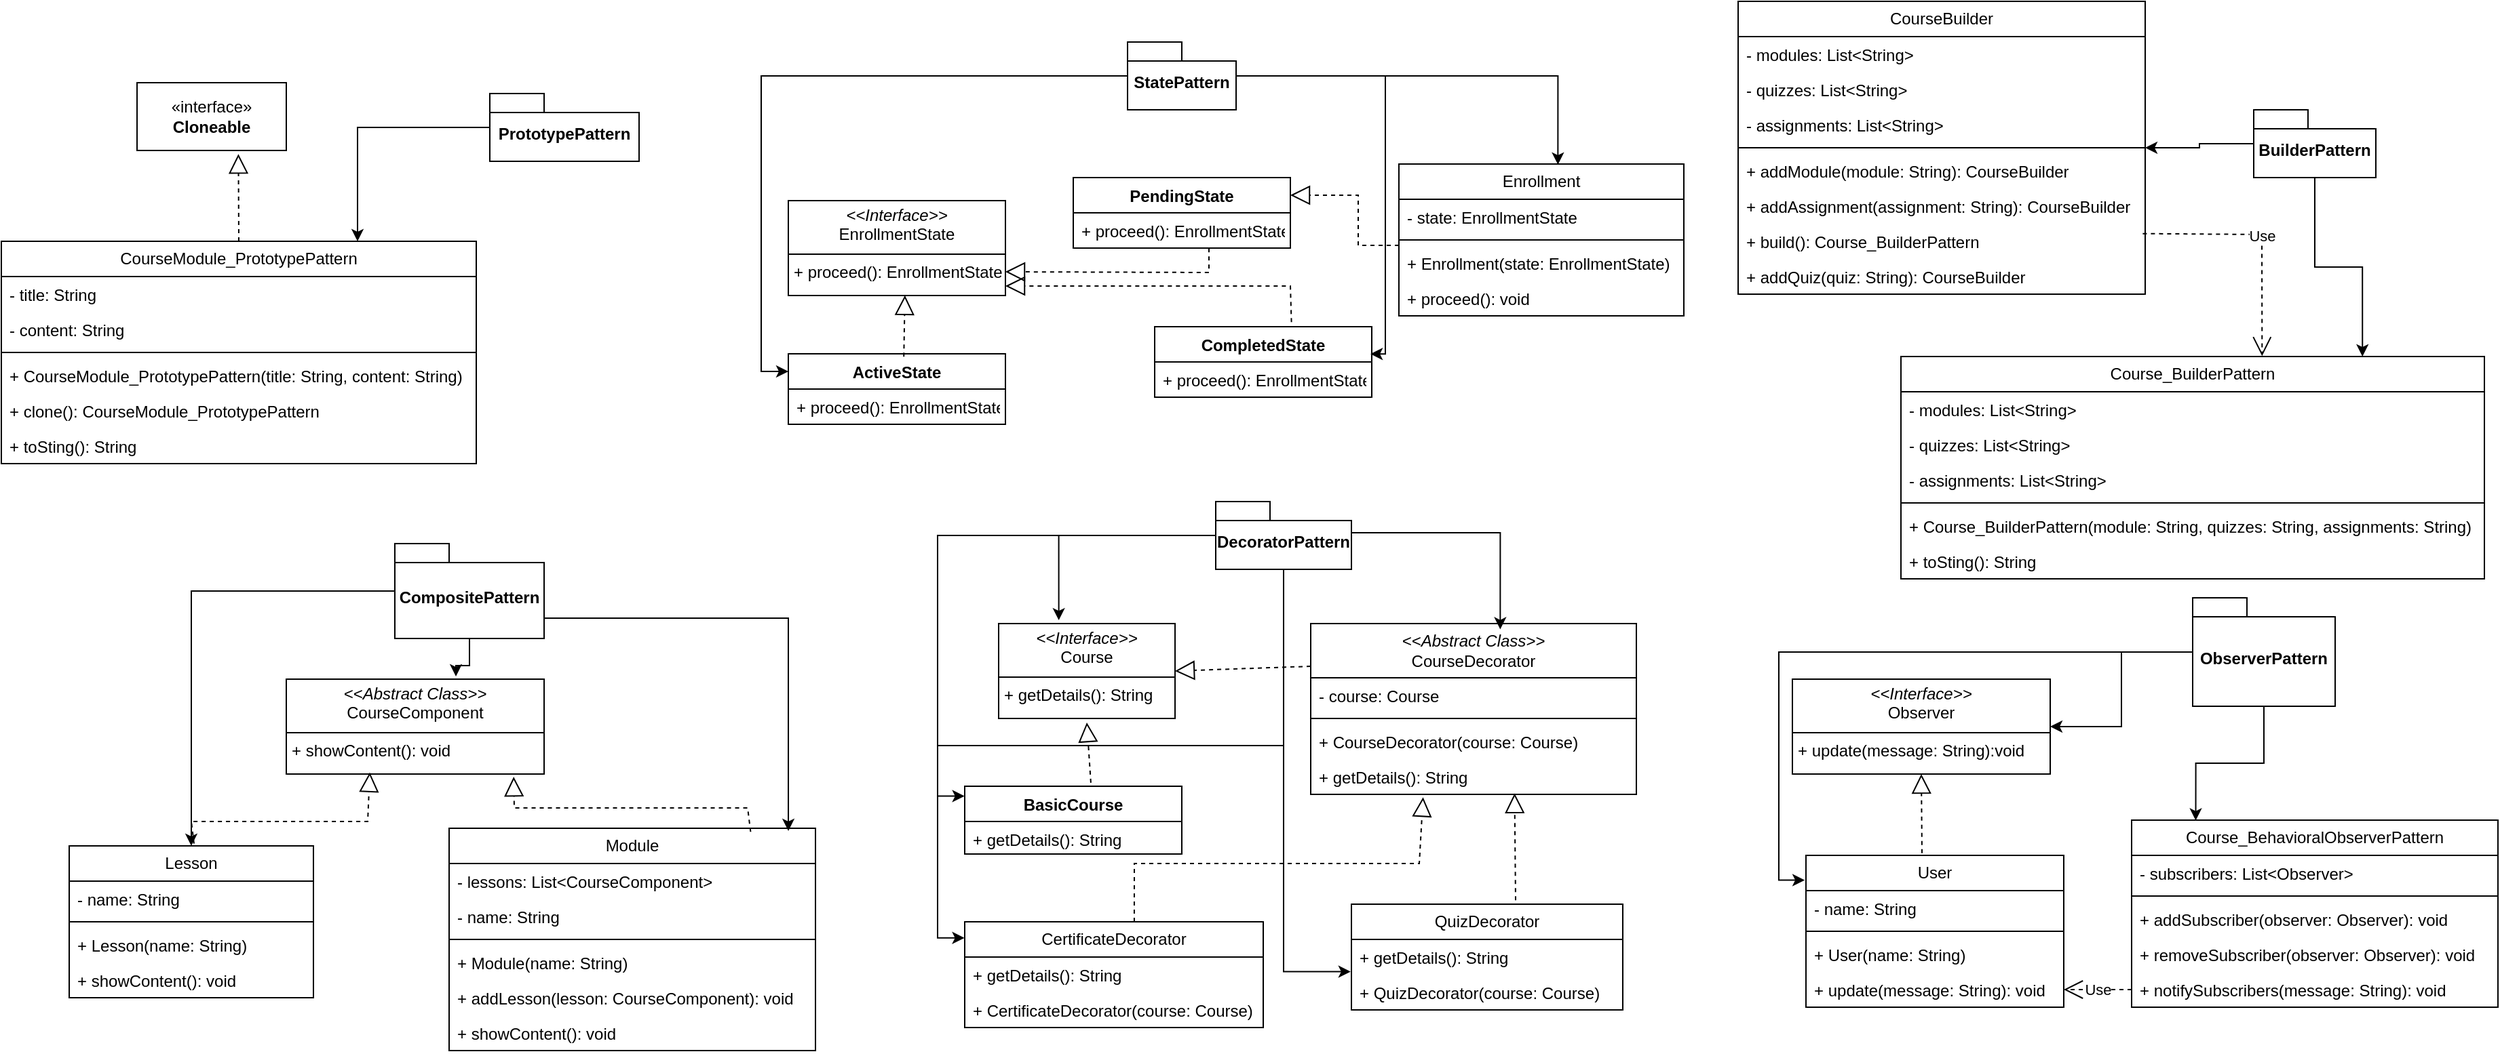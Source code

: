 <mxfile version="24.8.4">
  <diagram name="Page-1" id="0783ab3e-0a74-02c8-0abd-f7b4e66b4bec">
    <mxGraphModel dx="1878" dy="754" grid="1" gridSize="10" guides="1" tooltips="1" connect="1" arrows="1" fold="1" page="1" pageScale="1" pageWidth="850" pageHeight="1100" background="none" math="0" shadow="0">
      <root>
        <mxCell id="0" />
        <mxCell id="1" parent="0" />
        <mxCell id="Nc54J_HOgUHQMbIsF154-1" value="CourseModule_PrototypePattern" style="swimlane;fontStyle=0;childLayout=stackLayout;horizontal=1;startSize=26;fillColor=none;horizontalStack=0;resizeParent=1;resizeParentMax=0;resizeLast=0;collapsible=1;marginBottom=0;whiteSpace=wrap;html=1;" vertex="1" parent="1">
          <mxGeometry x="50" y="447" width="350" height="164" as="geometry" />
        </mxCell>
        <mxCell id="Nc54J_HOgUHQMbIsF154-2" value="- title: String" style="text;strokeColor=none;fillColor=none;align=left;verticalAlign=top;spacingLeft=4;spacingRight=4;overflow=hidden;rotatable=0;points=[[0,0.5],[1,0.5]];portConstraint=eastwest;whiteSpace=wrap;html=1;" vertex="1" parent="Nc54J_HOgUHQMbIsF154-1">
          <mxGeometry y="26" width="350" height="26" as="geometry" />
        </mxCell>
        <mxCell id="Nc54J_HOgUHQMbIsF154-3" value="- content: String" style="text;strokeColor=none;fillColor=none;align=left;verticalAlign=top;spacingLeft=4;spacingRight=4;overflow=hidden;rotatable=0;points=[[0,0.5],[1,0.5]];portConstraint=eastwest;whiteSpace=wrap;html=1;" vertex="1" parent="Nc54J_HOgUHQMbIsF154-1">
          <mxGeometry y="52" width="350" height="26" as="geometry" />
        </mxCell>
        <mxCell id="Nc54J_HOgUHQMbIsF154-7" value="" style="line;strokeWidth=1;fillColor=none;align=left;verticalAlign=middle;spacingTop=-1;spacingLeft=3;spacingRight=3;rotatable=0;labelPosition=right;points=[];portConstraint=eastwest;strokeColor=inherit;" vertex="1" parent="Nc54J_HOgUHQMbIsF154-1">
          <mxGeometry y="78" width="350" height="8" as="geometry" />
        </mxCell>
        <mxCell id="Nc54J_HOgUHQMbIsF154-8" value="+&amp;nbsp;CourseModule_PrototypePattern(title: String, content: String)" style="text;strokeColor=none;fillColor=none;align=left;verticalAlign=top;spacingLeft=4;spacingRight=4;overflow=hidden;rotatable=0;points=[[0,0.5],[1,0.5]];portConstraint=eastwest;whiteSpace=wrap;html=1;" vertex="1" parent="Nc54J_HOgUHQMbIsF154-1">
          <mxGeometry y="86" width="350" height="26" as="geometry" />
        </mxCell>
        <mxCell id="Nc54J_HOgUHQMbIsF154-9" value="+ clone(): CourseModule_PrototypePattern" style="text;strokeColor=none;fillColor=none;align=left;verticalAlign=top;spacingLeft=4;spacingRight=4;overflow=hidden;rotatable=0;points=[[0,0.5],[1,0.5]];portConstraint=eastwest;whiteSpace=wrap;html=1;" vertex="1" parent="Nc54J_HOgUHQMbIsF154-1">
          <mxGeometry y="112" width="350" height="26" as="geometry" />
        </mxCell>
        <mxCell id="Nc54J_HOgUHQMbIsF154-4" value="+ toSting(): String" style="text;strokeColor=none;fillColor=none;align=left;verticalAlign=top;spacingLeft=4;spacingRight=4;overflow=hidden;rotatable=0;points=[[0,0.5],[1,0.5]];portConstraint=eastwest;whiteSpace=wrap;html=1;" vertex="1" parent="Nc54J_HOgUHQMbIsF154-1">
          <mxGeometry y="138" width="350" height="26" as="geometry" />
        </mxCell>
        <mxCell id="Nc54J_HOgUHQMbIsF154-5" value="«interface»&lt;br&gt;&lt;b&gt;Cloneable&lt;/b&gt;" style="html=1;whiteSpace=wrap;" vertex="1" parent="1">
          <mxGeometry x="150" y="330" width="110" height="50" as="geometry" />
        </mxCell>
        <mxCell id="Nc54J_HOgUHQMbIsF154-10" value="" style="endArrow=block;dashed=1;endFill=0;endSize=12;html=1;rounded=0;entryX=0.679;entryY=1.052;entryDx=0;entryDy=0;entryPerimeter=0;exitX=0.5;exitY=0;exitDx=0;exitDy=0;" edge="1" parent="1" source="Nc54J_HOgUHQMbIsF154-1" target="Nc54J_HOgUHQMbIsF154-5">
          <mxGeometry width="160" relative="1" as="geometry">
            <mxPoint x="110" y="457" as="sourcePoint" />
            <mxPoint x="80" y="364.5" as="targetPoint" />
            <Array as="points" />
          </mxGeometry>
        </mxCell>
        <mxCell id="Nc54J_HOgUHQMbIsF154-11" value="CourseBuilder" style="swimlane;fontStyle=0;childLayout=stackLayout;horizontal=1;startSize=26;fillColor=none;horizontalStack=0;resizeParent=1;resizeParentMax=0;resizeLast=0;collapsible=1;marginBottom=0;whiteSpace=wrap;html=1;" vertex="1" parent="1">
          <mxGeometry x="1330" y="270" width="300" height="216" as="geometry" />
        </mxCell>
        <mxCell id="Nc54J_HOgUHQMbIsF154-12" value="- modules: List&amp;lt;String&amp;gt;" style="text;strokeColor=none;fillColor=none;align=left;verticalAlign=top;spacingLeft=4;spacingRight=4;overflow=hidden;rotatable=0;points=[[0,0.5],[1,0.5]];portConstraint=eastwest;whiteSpace=wrap;html=1;" vertex="1" parent="Nc54J_HOgUHQMbIsF154-11">
          <mxGeometry y="26" width="300" height="26" as="geometry" />
        </mxCell>
        <mxCell id="Nc54J_HOgUHQMbIsF154-13" value="- quizzes: List&amp;lt;String&amp;gt;" style="text;strokeColor=none;fillColor=none;align=left;verticalAlign=top;spacingLeft=4;spacingRight=4;overflow=hidden;rotatable=0;points=[[0,0.5],[1,0.5]];portConstraint=eastwest;whiteSpace=wrap;html=1;" vertex="1" parent="Nc54J_HOgUHQMbIsF154-11">
          <mxGeometry y="52" width="300" height="26" as="geometry" />
        </mxCell>
        <mxCell id="Nc54J_HOgUHQMbIsF154-18" value="- assignments: List&amp;lt;String&amp;gt;" style="text;strokeColor=none;fillColor=none;align=left;verticalAlign=top;spacingLeft=4;spacingRight=4;overflow=hidden;rotatable=0;points=[[0,0.5],[1,0.5]];portConstraint=eastwest;whiteSpace=wrap;html=1;" vertex="1" parent="Nc54J_HOgUHQMbIsF154-11">
          <mxGeometry y="78" width="300" height="26" as="geometry" />
        </mxCell>
        <mxCell id="Nc54J_HOgUHQMbIsF154-14" value="" style="line;strokeWidth=1;fillColor=none;align=left;verticalAlign=middle;spacingTop=-1;spacingLeft=3;spacingRight=3;rotatable=0;labelPosition=right;points=[];portConstraint=eastwest;strokeColor=inherit;" vertex="1" parent="Nc54J_HOgUHQMbIsF154-11">
          <mxGeometry y="104" width="300" height="8" as="geometry" />
        </mxCell>
        <mxCell id="Nc54J_HOgUHQMbIsF154-15" value="+ addModule(module: String): CourseBuilder" style="text;strokeColor=none;fillColor=none;align=left;verticalAlign=top;spacingLeft=4;spacingRight=4;overflow=hidden;rotatable=0;points=[[0,0.5],[1,0.5]];portConstraint=eastwest;whiteSpace=wrap;html=1;" vertex="1" parent="Nc54J_HOgUHQMbIsF154-11">
          <mxGeometry y="112" width="300" height="26" as="geometry" />
        </mxCell>
        <mxCell id="Nc54J_HOgUHQMbIsF154-20" value="+ addAssignment(assignment: String):&amp;nbsp;&lt;span style=&quot;text-align: center;&quot;&gt;CourseBuilder&lt;/span&gt;" style="text;strokeColor=none;fillColor=none;align=left;verticalAlign=top;spacingLeft=4;spacingRight=4;overflow=hidden;rotatable=0;points=[[0,0.5],[1,0.5]];portConstraint=eastwest;whiteSpace=wrap;html=1;" vertex="1" parent="Nc54J_HOgUHQMbIsF154-11">
          <mxGeometry y="138" width="300" height="26" as="geometry" />
        </mxCell>
        <mxCell id="Nc54J_HOgUHQMbIsF154-22" value="+ build():&amp;nbsp;&lt;span style=&quot;text-align: center;&quot;&gt;Course_BuilderPattern&lt;/span&gt;&lt;span style=&quot;color: rgba(0, 0, 0, 0); font-family: monospace; font-size: 0px; text-wrap-mode: nowrap;&quot;&gt;%3CmxGraphModel%3E%3Croot%3E%3CmxCell%20id%3D%220%22%2F%3E%3CmxCell%20id%3D%221%22%20parent%3D%220%22%2F%3E%3CmxCell%20id%3D%222%22%20value%3D%22%2B%20addQuiz(quiz%3A%20String)%3A%26amp%3Bnbsp%3B%26lt%3Bspan%20style%3D%26quot%3Btext-align%3A%20center%3B%26quot%3B%26gt%3BCourseBuilder%26lt%3B%2Fspan%26gt%3B%22%20style%3D%22text%3BstrokeColor%3Dnone%3BfillColor%3Dnone%3Balign%3Dleft%3BverticalAlign%3Dtop%3BspacingLeft%3D4%3BspacingRight%3D4%3Boverflow%3Dhidden%3Brotatable%3D0%3Bpoints%3D%5B%5B0%2C0.5%5D%2C%5B1%2C0.5%5D%5D%3BportConstraint%3Deastwest%3BwhiteSpace%3Dwrap%3Bhtml%3D1%3B%22%20vertex%3D%221%22%20parent%3D%221%22%3E%3CmxGeometry%20x%3D%22630%22%20y%3D%22324%22%20width%3D%22390%22%20height%3D%2226%22%20as%3D%22geometry%22%2F%3E%3C%2FmxCell%3E%3C%2Froot%3E%3C%2FmxGraphModel%3E&lt;/span&gt;" style="text;strokeColor=none;fillColor=none;align=left;verticalAlign=top;spacingLeft=4;spacingRight=4;overflow=hidden;rotatable=0;points=[[0,0.5],[1,0.5]];portConstraint=eastwest;whiteSpace=wrap;html=1;" vertex="1" parent="Nc54J_HOgUHQMbIsF154-11">
          <mxGeometry y="164" width="300" height="26" as="geometry" />
        </mxCell>
        <mxCell id="Nc54J_HOgUHQMbIsF154-19" value="+ addQuiz(quiz: String):&amp;nbsp;&lt;span style=&quot;text-align: center;&quot;&gt;CourseBuilder&lt;/span&gt;" style="text;strokeColor=none;fillColor=none;align=left;verticalAlign=top;spacingLeft=4;spacingRight=4;overflow=hidden;rotatable=0;points=[[0,0.5],[1,0.5]];portConstraint=eastwest;whiteSpace=wrap;html=1;" vertex="1" parent="Nc54J_HOgUHQMbIsF154-11">
          <mxGeometry y="190" width="300" height="26" as="geometry" />
        </mxCell>
        <mxCell id="Nc54J_HOgUHQMbIsF154-23" value="Course_BuilderPattern" style="swimlane;fontStyle=0;childLayout=stackLayout;horizontal=1;startSize=26;fillColor=none;horizontalStack=0;resizeParent=1;resizeParentMax=0;resizeLast=0;collapsible=1;marginBottom=0;whiteSpace=wrap;html=1;" vertex="1" parent="1">
          <mxGeometry x="1450" y="532" width="430" height="164" as="geometry" />
        </mxCell>
        <mxCell id="Nc54J_HOgUHQMbIsF154-24" value="- modules: List&amp;lt;String&amp;gt;" style="text;strokeColor=none;fillColor=none;align=left;verticalAlign=top;spacingLeft=4;spacingRight=4;overflow=hidden;rotatable=0;points=[[0,0.5],[1,0.5]];portConstraint=eastwest;whiteSpace=wrap;html=1;" vertex="1" parent="Nc54J_HOgUHQMbIsF154-23">
          <mxGeometry y="26" width="430" height="26" as="geometry" />
        </mxCell>
        <mxCell id="Nc54J_HOgUHQMbIsF154-25" value="- quizzes: List&amp;lt;String&amp;gt;" style="text;strokeColor=none;fillColor=none;align=left;verticalAlign=top;spacingLeft=4;spacingRight=4;overflow=hidden;rotatable=0;points=[[0,0.5],[1,0.5]];portConstraint=eastwest;whiteSpace=wrap;html=1;" vertex="1" parent="Nc54J_HOgUHQMbIsF154-23">
          <mxGeometry y="52" width="430" height="26" as="geometry" />
        </mxCell>
        <mxCell id="Nc54J_HOgUHQMbIsF154-26" value="- assignments: List&amp;lt;String&amp;gt;" style="text;strokeColor=none;fillColor=none;align=left;verticalAlign=top;spacingLeft=4;spacingRight=4;overflow=hidden;rotatable=0;points=[[0,0.5],[1,0.5]];portConstraint=eastwest;whiteSpace=wrap;html=1;" vertex="1" parent="Nc54J_HOgUHQMbIsF154-23">
          <mxGeometry y="78" width="430" height="26" as="geometry" />
        </mxCell>
        <mxCell id="Nc54J_HOgUHQMbIsF154-27" value="" style="line;strokeWidth=1;fillColor=none;align=left;verticalAlign=middle;spacingTop=-1;spacingLeft=3;spacingRight=3;rotatable=0;labelPosition=right;points=[];portConstraint=eastwest;strokeColor=inherit;" vertex="1" parent="Nc54J_HOgUHQMbIsF154-23">
          <mxGeometry y="104" width="430" height="8" as="geometry" />
        </mxCell>
        <mxCell id="Nc54J_HOgUHQMbIsF154-29" value="+&amp;nbsp;Course_BuilderPattern(module: String, quizzes: String, assignments: String)" style="text;strokeColor=none;fillColor=none;align=left;verticalAlign=top;spacingLeft=4;spacingRight=4;overflow=hidden;rotatable=0;points=[[0,0.5],[1,0.5]];portConstraint=eastwest;whiteSpace=wrap;html=1;" vertex="1" parent="Nc54J_HOgUHQMbIsF154-23">
          <mxGeometry y="112" width="430" height="26" as="geometry" />
        </mxCell>
        <mxCell id="Nc54J_HOgUHQMbIsF154-32" value="+ toSting(): String" style="text;strokeColor=none;fillColor=none;align=left;verticalAlign=top;spacingLeft=4;spacingRight=4;overflow=hidden;rotatable=0;points=[[0,0.5],[1,0.5]];portConstraint=eastwest;whiteSpace=wrap;html=1;" vertex="1" parent="Nc54J_HOgUHQMbIsF154-23">
          <mxGeometry y="138" width="430" height="26" as="geometry" />
        </mxCell>
        <mxCell id="Nc54J_HOgUHQMbIsF154-38" value="Use" style="endArrow=open;endSize=12;dashed=1;html=1;rounded=0;exitX=0.994;exitY=0.282;exitDx=0;exitDy=0;exitPerimeter=0;entryX=0.619;entryY=-0.002;entryDx=0;entryDy=0;entryPerimeter=0;" edge="1" parent="1" source="Nc54J_HOgUHQMbIsF154-22" target="Nc54J_HOgUHQMbIsF154-23">
          <mxGeometry width="160" relative="1" as="geometry">
            <mxPoint x="1470" y="440.368" as="sourcePoint" />
            <mxPoint x="1780" y="532" as="targetPoint" />
            <Array as="points">
              <mxPoint x="1716" y="442" />
            </Array>
          </mxGeometry>
        </mxCell>
        <mxCell id="Nc54J_HOgUHQMbIsF154-39" value="&lt;p style=&quot;margin:0px;margin-top:4px;text-align:center;&quot;&gt;&lt;i&gt;&amp;lt;&amp;lt;Abstract Class&amp;gt;&amp;gt;&lt;/i&gt;&lt;br&gt;CourseComponent&lt;/p&gt;&lt;hr size=&quot;1&quot; style=&quot;border-style:solid;&quot;&gt;&lt;p style=&quot;margin:0px;margin-left:4px;&quot;&gt;+&amp;nbsp;showContent(): void&lt;/p&gt;" style="verticalAlign=top;align=left;overflow=fill;html=1;whiteSpace=wrap;" vertex="1" parent="1">
          <mxGeometry x="260" y="770" width="190" height="70" as="geometry" />
        </mxCell>
        <mxCell id="Nc54J_HOgUHQMbIsF154-46" value="Lesson" style="swimlane;fontStyle=0;childLayout=stackLayout;horizontal=1;startSize=26;fillColor=none;horizontalStack=0;resizeParent=1;resizeParentMax=0;resizeLast=0;collapsible=1;marginBottom=0;whiteSpace=wrap;html=1;" vertex="1" parent="1">
          <mxGeometry x="100" y="893" width="180" height="112" as="geometry" />
        </mxCell>
        <mxCell id="Nc54J_HOgUHQMbIsF154-47" value="- name: String" style="text;strokeColor=none;fillColor=none;align=left;verticalAlign=top;spacingLeft=4;spacingRight=4;overflow=hidden;rotatable=0;points=[[0,0.5],[1,0.5]];portConstraint=eastwest;whiteSpace=wrap;html=1;" vertex="1" parent="Nc54J_HOgUHQMbIsF154-46">
          <mxGeometry y="26" width="180" height="26" as="geometry" />
        </mxCell>
        <mxCell id="Nc54J_HOgUHQMbIsF154-50" value="" style="line;strokeWidth=1;fillColor=none;align=left;verticalAlign=middle;spacingTop=-1;spacingLeft=3;spacingRight=3;rotatable=0;labelPosition=right;points=[];portConstraint=eastwest;strokeColor=inherit;" vertex="1" parent="Nc54J_HOgUHQMbIsF154-46">
          <mxGeometry y="52" width="180" height="8" as="geometry" />
        </mxCell>
        <mxCell id="Nc54J_HOgUHQMbIsF154-51" value="+&amp;nbsp;Lesson(name: String)" style="text;strokeColor=none;fillColor=none;align=left;verticalAlign=top;spacingLeft=4;spacingRight=4;overflow=hidden;rotatable=0;points=[[0,0.5],[1,0.5]];portConstraint=eastwest;whiteSpace=wrap;html=1;" vertex="1" parent="Nc54J_HOgUHQMbIsF154-46">
          <mxGeometry y="60" width="180" height="26" as="geometry" />
        </mxCell>
        <mxCell id="Nc54J_HOgUHQMbIsF154-52" value="+&amp;nbsp;showContent(): void" style="text;strokeColor=none;fillColor=none;align=left;verticalAlign=top;spacingLeft=4;spacingRight=4;overflow=hidden;rotatable=0;points=[[0,0.5],[1,0.5]];portConstraint=eastwest;whiteSpace=wrap;html=1;" vertex="1" parent="Nc54J_HOgUHQMbIsF154-46">
          <mxGeometry y="86" width="180" height="26" as="geometry" />
        </mxCell>
        <mxCell id="Nc54J_HOgUHQMbIsF154-53" value="" style="endArrow=block;dashed=1;endFill=0;endSize=12;html=1;rounded=0;exitX=0.511;exitY=-0.015;exitDx=0;exitDy=0;exitPerimeter=0;entryX=0.324;entryY=0.983;entryDx=0;entryDy=0;entryPerimeter=0;" edge="1" parent="1" source="Nc54J_HOgUHQMbIsF154-46" target="Nc54J_HOgUHQMbIsF154-39">
          <mxGeometry width="160" relative="1" as="geometry">
            <mxPoint x="115" y="895" as="sourcePoint" />
            <mxPoint x="275" y="895" as="targetPoint" />
            <Array as="points">
              <mxPoint x="190" y="875" />
              <mxPoint x="320" y="875" />
            </Array>
          </mxGeometry>
        </mxCell>
        <mxCell id="Nc54J_HOgUHQMbIsF154-54" value="Module" style="swimlane;fontStyle=0;childLayout=stackLayout;horizontal=1;startSize=26;fillColor=none;horizontalStack=0;resizeParent=1;resizeParentMax=0;resizeLast=0;collapsible=1;marginBottom=0;whiteSpace=wrap;html=1;" vertex="1" parent="1">
          <mxGeometry x="380" y="880" width="270" height="164" as="geometry" />
        </mxCell>
        <mxCell id="Nc54J_HOgUHQMbIsF154-55" value="- lessons: List&amp;lt;CourseComponent&amp;gt;" style="text;strokeColor=none;fillColor=none;align=left;verticalAlign=top;spacingLeft=4;spacingRight=4;overflow=hidden;rotatable=0;points=[[0,0.5],[1,0.5]];portConstraint=eastwest;whiteSpace=wrap;html=1;" vertex="1" parent="Nc54J_HOgUHQMbIsF154-54">
          <mxGeometry y="26" width="270" height="26" as="geometry" />
        </mxCell>
        <mxCell id="Nc54J_HOgUHQMbIsF154-56" value="- name: String" style="text;strokeColor=none;fillColor=none;align=left;verticalAlign=top;spacingLeft=4;spacingRight=4;overflow=hidden;rotatable=0;points=[[0,0.5],[1,0.5]];portConstraint=eastwest;whiteSpace=wrap;html=1;" vertex="1" parent="Nc54J_HOgUHQMbIsF154-54">
          <mxGeometry y="52" width="270" height="26" as="geometry" />
        </mxCell>
        <mxCell id="Nc54J_HOgUHQMbIsF154-57" value="" style="line;strokeWidth=1;fillColor=none;align=left;verticalAlign=middle;spacingTop=-1;spacingLeft=3;spacingRight=3;rotatable=0;labelPosition=right;points=[];portConstraint=eastwest;strokeColor=inherit;" vertex="1" parent="Nc54J_HOgUHQMbIsF154-54">
          <mxGeometry y="78" width="270" height="8" as="geometry" />
        </mxCell>
        <mxCell id="Nc54J_HOgUHQMbIsF154-58" value="+ Module(name: String)" style="text;strokeColor=none;fillColor=none;align=left;verticalAlign=top;spacingLeft=4;spacingRight=4;overflow=hidden;rotatable=0;points=[[0,0.5],[1,0.5]];portConstraint=eastwest;whiteSpace=wrap;html=1;" vertex="1" parent="Nc54J_HOgUHQMbIsF154-54">
          <mxGeometry y="86" width="270" height="26" as="geometry" />
        </mxCell>
        <mxCell id="Nc54J_HOgUHQMbIsF154-59" value="+ addLesson(lesson: CourseComponent): void" style="text;strokeColor=none;fillColor=none;align=left;verticalAlign=top;spacingLeft=4;spacingRight=4;overflow=hidden;rotatable=0;points=[[0,0.5],[1,0.5]];portConstraint=eastwest;whiteSpace=wrap;html=1;" vertex="1" parent="Nc54J_HOgUHQMbIsF154-54">
          <mxGeometry y="112" width="270" height="26" as="geometry" />
        </mxCell>
        <mxCell id="Nc54J_HOgUHQMbIsF154-61" value="+&amp;nbsp;showContent(): void" style="text;strokeColor=none;fillColor=none;align=left;verticalAlign=top;spacingLeft=4;spacingRight=4;overflow=hidden;rotatable=0;points=[[0,0.5],[1,0.5]];portConstraint=eastwest;whiteSpace=wrap;html=1;" vertex="1" parent="Nc54J_HOgUHQMbIsF154-54">
          <mxGeometry y="138" width="270" height="26" as="geometry" />
        </mxCell>
        <mxCell id="Nc54J_HOgUHQMbIsF154-62" value="" style="endArrow=block;dashed=1;endFill=0;endSize=12;html=1;rounded=0;entryX=0.882;entryY=1.029;entryDx=0;entryDy=0;entryPerimeter=0;exitX=0.823;exitY=0.016;exitDx=0;exitDy=0;exitPerimeter=0;" edge="1" parent="1" source="Nc54J_HOgUHQMbIsF154-54" target="Nc54J_HOgUHQMbIsF154-39">
          <mxGeometry width="160" relative="1" as="geometry">
            <mxPoint x="600" y="925" as="sourcePoint" />
            <mxPoint x="592" y="795" as="targetPoint" />
            <Array as="points">
              <mxPoint x="600" y="865" />
              <mxPoint x="428" y="865" />
            </Array>
          </mxGeometry>
        </mxCell>
        <mxCell id="Nc54J_HOgUHQMbIsF154-63" value="&lt;p style=&quot;margin:0px;margin-top:4px;text-align:center;&quot;&gt;&lt;i&gt;&amp;lt;&amp;lt;Interface&amp;gt;&amp;gt;&lt;/i&gt;&lt;br&gt;Course&lt;/p&gt;&lt;hr size=&quot;1&quot; style=&quot;border-style:solid;&quot;&gt;&lt;p style=&quot;margin:0px;margin-left:4px;&quot;&gt;+&amp;nbsp;getDetails(): String&lt;/p&gt;" style="verticalAlign=top;align=left;overflow=fill;html=1;whiteSpace=wrap;" vertex="1" parent="1">
          <mxGeometry x="785" y="729" width="130" height="70" as="geometry" />
        </mxCell>
        <mxCell id="Nc54J_HOgUHQMbIsF154-73" value="&lt;div&gt;&lt;i&gt;&amp;lt;&amp;lt;Abstract Class&amp;gt;&amp;gt;&lt;/i&gt;&lt;br&gt;&lt;/div&gt;CourseDecorator" style="swimlane;fontStyle=0;childLayout=stackLayout;horizontal=1;startSize=40;fillColor=none;horizontalStack=0;resizeParent=1;resizeParentMax=0;resizeLast=0;collapsible=1;marginBottom=0;whiteSpace=wrap;html=1;" vertex="1" parent="1">
          <mxGeometry x="1015" y="729" width="240" height="126" as="geometry" />
        </mxCell>
        <mxCell id="Nc54J_HOgUHQMbIsF154-74" value="- course: Course" style="text;strokeColor=none;fillColor=none;align=left;verticalAlign=top;spacingLeft=4;spacingRight=4;overflow=hidden;rotatable=0;points=[[0,0.5],[1,0.5]];portConstraint=eastwest;whiteSpace=wrap;html=1;" vertex="1" parent="Nc54J_HOgUHQMbIsF154-73">
          <mxGeometry y="40" width="240" height="26" as="geometry" />
        </mxCell>
        <mxCell id="Nc54J_HOgUHQMbIsF154-75" value="" style="line;strokeWidth=1;fillColor=none;align=left;verticalAlign=middle;spacingTop=-1;spacingLeft=3;spacingRight=3;rotatable=0;labelPosition=right;points=[];portConstraint=eastwest;strokeColor=inherit;" vertex="1" parent="Nc54J_HOgUHQMbIsF154-73">
          <mxGeometry y="66" width="240" height="8" as="geometry" />
        </mxCell>
        <mxCell id="Nc54J_HOgUHQMbIsF154-76" value="+&amp;nbsp;&lt;span style=&quot;text-align: center;&quot;&gt;CourseDecorator(course: Course)&lt;/span&gt;" style="text;strokeColor=none;fillColor=none;align=left;verticalAlign=top;spacingLeft=4;spacingRight=4;overflow=hidden;rotatable=0;points=[[0,0.5],[1,0.5]];portConstraint=eastwest;whiteSpace=wrap;html=1;" vertex="1" parent="Nc54J_HOgUHQMbIsF154-73">
          <mxGeometry y="74" width="240" height="26" as="geometry" />
        </mxCell>
        <mxCell id="Nc54J_HOgUHQMbIsF154-77" value="+&amp;nbsp;getDetails(): String" style="text;strokeColor=none;fillColor=none;align=left;verticalAlign=top;spacingLeft=4;spacingRight=4;overflow=hidden;rotatable=0;points=[[0,0.5],[1,0.5]];portConstraint=eastwest;whiteSpace=wrap;html=1;" vertex="1" parent="Nc54J_HOgUHQMbIsF154-73">
          <mxGeometry y="100" width="240" height="26" as="geometry" />
        </mxCell>
        <mxCell id="Nc54J_HOgUHQMbIsF154-78" value="BasicCourse" style="swimlane;fontStyle=1;align=center;verticalAlign=top;childLayout=stackLayout;horizontal=1;startSize=26;horizontalStack=0;resizeParent=1;resizeParentMax=0;resizeLast=0;collapsible=1;marginBottom=0;whiteSpace=wrap;html=1;" vertex="1" parent="1">
          <mxGeometry x="760" y="849" width="160" height="50" as="geometry" />
        </mxCell>
        <mxCell id="Nc54J_HOgUHQMbIsF154-82" value="+&amp;nbsp;getDetails(): String" style="text;strokeColor=none;fillColor=none;align=left;verticalAlign=top;spacingLeft=4;spacingRight=4;overflow=hidden;rotatable=0;points=[[0,0.5],[1,0.5]];portConstraint=eastwest;whiteSpace=wrap;html=1;" vertex="1" parent="Nc54J_HOgUHQMbIsF154-78">
          <mxGeometry y="26" width="160" height="24" as="geometry" />
        </mxCell>
        <mxCell id="Nc54J_HOgUHQMbIsF154-83" value="" style="endArrow=block;dashed=1;endFill=0;endSize=12;html=1;rounded=0;exitX=0.581;exitY=-0.051;exitDx=0;exitDy=0;exitPerimeter=0;" edge="1" parent="1" source="Nc54J_HOgUHQMbIsF154-78">
          <mxGeometry width="160" relative="1" as="geometry">
            <mxPoint x="755" y="839" as="sourcePoint" />
            <mxPoint x="850" y="802" as="targetPoint" />
          </mxGeometry>
        </mxCell>
        <mxCell id="Nc54J_HOgUHQMbIsF154-84" value="" style="endArrow=block;dashed=1;endFill=0;endSize=12;html=1;rounded=0;entryX=1;entryY=0.5;entryDx=0;entryDy=0;exitX=0;exitY=0.25;exitDx=0;exitDy=0;" edge="1" parent="1" source="Nc54J_HOgUHQMbIsF154-73" target="Nc54J_HOgUHQMbIsF154-63">
          <mxGeometry width="160" relative="1" as="geometry">
            <mxPoint x="785" y="845" as="sourcePoint" />
            <mxPoint x="945" y="845" as="targetPoint" />
          </mxGeometry>
        </mxCell>
        <mxCell id="Nc54J_HOgUHQMbIsF154-85" value="CertificateDecorator" style="swimlane;fontStyle=0;childLayout=stackLayout;horizontal=1;startSize=26;fillColor=none;horizontalStack=0;resizeParent=1;resizeParentMax=0;resizeLast=0;collapsible=1;marginBottom=0;whiteSpace=wrap;html=1;" vertex="1" parent="1">
          <mxGeometry x="760" y="949" width="220" height="78" as="geometry" />
        </mxCell>
        <mxCell id="Nc54J_HOgUHQMbIsF154-94" value="+&amp;nbsp;getDetails(): String" style="text;strokeColor=none;fillColor=none;align=left;verticalAlign=top;spacingLeft=4;spacingRight=4;overflow=hidden;rotatable=0;points=[[0,0.5],[1,0.5]];portConstraint=eastwest;whiteSpace=wrap;html=1;" vertex="1" parent="Nc54J_HOgUHQMbIsF154-85">
          <mxGeometry y="26" width="220" height="26" as="geometry" />
        </mxCell>
        <mxCell id="Nc54J_HOgUHQMbIsF154-88" value="+&amp;nbsp;&lt;span style=&quot;text-align: center;&quot;&gt;CertificateDecorator(course: Course)&lt;/span&gt;" style="text;strokeColor=none;fillColor=none;align=left;verticalAlign=top;spacingLeft=4;spacingRight=4;overflow=hidden;rotatable=0;points=[[0,0.5],[1,0.5]];portConstraint=eastwest;whiteSpace=wrap;html=1;" vertex="1" parent="Nc54J_HOgUHQMbIsF154-85">
          <mxGeometry y="52" width="220" height="26" as="geometry" />
        </mxCell>
        <mxCell id="Nc54J_HOgUHQMbIsF154-90" value="QuizDecorator" style="swimlane;fontStyle=0;childLayout=stackLayout;horizontal=1;startSize=26;fillColor=none;horizontalStack=0;resizeParent=1;resizeParentMax=0;resizeLast=0;collapsible=1;marginBottom=0;whiteSpace=wrap;html=1;" vertex="1" parent="1">
          <mxGeometry x="1045" y="936" width="200" height="78" as="geometry" />
        </mxCell>
        <mxCell id="Nc54J_HOgUHQMbIsF154-96" value="+&amp;nbsp;getDetails(): String" style="text;strokeColor=none;fillColor=none;align=left;verticalAlign=top;spacingLeft=4;spacingRight=4;overflow=hidden;rotatable=0;points=[[0,0.5],[1,0.5]];portConstraint=eastwest;whiteSpace=wrap;html=1;" vertex="1" parent="Nc54J_HOgUHQMbIsF154-90">
          <mxGeometry y="26" width="200" height="26" as="geometry" />
        </mxCell>
        <mxCell id="Nc54J_HOgUHQMbIsF154-91" value="+&amp;nbsp;&lt;span style=&quot;text-align: center;&quot;&gt;QuizDecorator(course: Course)&lt;/span&gt;" style="text;strokeColor=none;fillColor=none;align=left;verticalAlign=top;spacingLeft=4;spacingRight=4;overflow=hidden;rotatable=0;points=[[0,0.5],[1,0.5]];portConstraint=eastwest;whiteSpace=wrap;html=1;" vertex="1" parent="Nc54J_HOgUHQMbIsF154-90">
          <mxGeometry y="52" width="200" height="26" as="geometry" />
        </mxCell>
        <mxCell id="Nc54J_HOgUHQMbIsF154-98" value="" style="endArrow=block;dashed=1;endFill=0;endSize=12;html=1;rounded=0;exitX=0.568;exitY=0;exitDx=0;exitDy=0;exitPerimeter=0;entryX=0.345;entryY=1.08;entryDx=0;entryDy=0;entryPerimeter=0;" edge="1" parent="1" source="Nc54J_HOgUHQMbIsF154-85" target="Nc54J_HOgUHQMbIsF154-77">
          <mxGeometry width="160" relative="1" as="geometry">
            <mxPoint x="1105" y="956" as="sourcePoint" />
            <mxPoint x="1045" y="876" as="targetPoint" />
            <Array as="points">
              <mxPoint x="885" y="906" />
              <mxPoint x="1095" y="906" />
            </Array>
          </mxGeometry>
        </mxCell>
        <mxCell id="Nc54J_HOgUHQMbIsF154-100" value="&lt;p style=&quot;margin:0px;margin-top:4px;text-align:center;&quot;&gt;&lt;i&gt;&amp;lt;&amp;lt;Interface&amp;gt;&amp;gt;&lt;/i&gt;&lt;br&gt;EnrollmentState&lt;/p&gt;&lt;hr size=&quot;1&quot; style=&quot;border-style:solid;&quot;&gt;&lt;p style=&quot;margin:0px;margin-left:4px;&quot;&gt;+&amp;nbsp;proceed():&amp;nbsp;EnrollmentState&lt;/p&gt;" style="verticalAlign=top;align=left;overflow=fill;html=1;whiteSpace=wrap;" vertex="1" parent="1">
          <mxGeometry x="630" y="417" width="160" height="70" as="geometry" />
        </mxCell>
        <mxCell id="Nc54J_HOgUHQMbIsF154-102" value="PendingState" style="swimlane;fontStyle=1;align=center;verticalAlign=top;childLayout=stackLayout;horizontal=1;startSize=26;horizontalStack=0;resizeParent=1;resizeParentMax=0;resizeLast=0;collapsible=1;marginBottom=0;whiteSpace=wrap;html=1;" vertex="1" parent="1">
          <mxGeometry x="840" y="400" width="160" height="52" as="geometry" />
        </mxCell>
        <mxCell id="Nc54J_HOgUHQMbIsF154-103" value="+&amp;nbsp;proceed():&amp;nbsp;EnrollmentState" style="text;strokeColor=none;fillColor=none;align=left;verticalAlign=top;spacingLeft=4;spacingRight=4;overflow=hidden;rotatable=0;points=[[0,0.5],[1,0.5]];portConstraint=eastwest;whiteSpace=wrap;html=1;" vertex="1" parent="Nc54J_HOgUHQMbIsF154-102">
          <mxGeometry y="26" width="160" height="26" as="geometry" />
        </mxCell>
        <mxCell id="Nc54J_HOgUHQMbIsF154-104" value="CompletedState" style="swimlane;fontStyle=1;align=center;verticalAlign=top;childLayout=stackLayout;horizontal=1;startSize=26;horizontalStack=0;resizeParent=1;resizeParentMax=0;resizeLast=0;collapsible=1;marginBottom=0;whiteSpace=wrap;html=1;" vertex="1" parent="1">
          <mxGeometry x="900" y="510" width="160" height="52" as="geometry" />
        </mxCell>
        <mxCell id="Nc54J_HOgUHQMbIsF154-105" value="+&amp;nbsp;proceed():&amp;nbsp;EnrollmentState" style="text;strokeColor=none;fillColor=none;align=left;verticalAlign=top;spacingLeft=4;spacingRight=4;overflow=hidden;rotatable=0;points=[[0,0.5],[1,0.5]];portConstraint=eastwest;whiteSpace=wrap;html=1;" vertex="1" parent="Nc54J_HOgUHQMbIsF154-104">
          <mxGeometry y="26" width="160" height="26" as="geometry" />
        </mxCell>
        <mxCell id="Nc54J_HOgUHQMbIsF154-106" value="ActiveState" style="swimlane;fontStyle=1;align=center;verticalAlign=top;childLayout=stackLayout;horizontal=1;startSize=26;horizontalStack=0;resizeParent=1;resizeParentMax=0;resizeLast=0;collapsible=1;marginBottom=0;whiteSpace=wrap;html=1;" vertex="1" parent="1">
          <mxGeometry x="630" y="530" width="160" height="52" as="geometry" />
        </mxCell>
        <mxCell id="Nc54J_HOgUHQMbIsF154-107" value="+&amp;nbsp;proceed():&amp;nbsp;EnrollmentState" style="text;strokeColor=none;fillColor=none;align=left;verticalAlign=top;spacingLeft=4;spacingRight=4;overflow=hidden;rotatable=0;points=[[0,0.5],[1,0.5]];portConstraint=eastwest;whiteSpace=wrap;html=1;" vertex="1" parent="Nc54J_HOgUHQMbIsF154-106">
          <mxGeometry y="26" width="160" height="26" as="geometry" />
        </mxCell>
        <mxCell id="Nc54J_HOgUHQMbIsF154-108" value="" style="endArrow=block;dashed=1;endFill=0;endSize=12;html=1;rounded=0;entryX=0.537;entryY=0.998;entryDx=0;entryDy=0;entryPerimeter=0;exitX=0.532;exitY=0.04;exitDx=0;exitDy=0;exitPerimeter=0;" edge="1" parent="1" source="Nc54J_HOgUHQMbIsF154-106" target="Nc54J_HOgUHQMbIsF154-100">
          <mxGeometry width="160" relative="1" as="geometry">
            <mxPoint x="590" y="520" as="sourcePoint" />
            <mxPoint x="750" y="520" as="targetPoint" />
          </mxGeometry>
        </mxCell>
        <mxCell id="Nc54J_HOgUHQMbIsF154-109" value="" style="endArrow=block;dashed=1;endFill=0;endSize=12;html=1;rounded=0;entryX=1;entryY=0.9;entryDx=0;entryDy=0;entryPerimeter=0;exitX=0.63;exitY=-0.064;exitDx=0;exitDy=0;exitPerimeter=0;" edge="1" parent="1" source="Nc54J_HOgUHQMbIsF154-104" target="Nc54J_HOgUHQMbIsF154-100">
          <mxGeometry width="160" relative="1" as="geometry">
            <mxPoint x="930" y="523" as="sourcePoint" />
            <mxPoint x="931" y="478" as="targetPoint" />
            <Array as="points">
              <mxPoint x="1000" y="480" />
            </Array>
          </mxGeometry>
        </mxCell>
        <mxCell id="Nc54J_HOgUHQMbIsF154-110" value="" style="endArrow=block;dashed=1;endFill=0;endSize=12;html=1;rounded=0;entryX=1;entryY=0.75;entryDx=0;entryDy=0;exitX=0.625;exitY=1.003;exitDx=0;exitDy=0;exitPerimeter=0;" edge="1" parent="1" source="Nc54J_HOgUHQMbIsF154-103" target="Nc54J_HOgUHQMbIsF154-100">
          <mxGeometry width="160" relative="1" as="geometry">
            <mxPoint x="940" y="538" as="sourcePoint" />
            <mxPoint x="800" y="490" as="targetPoint" />
            <Array as="points">
              <mxPoint x="940" y="470" />
            </Array>
          </mxGeometry>
        </mxCell>
        <mxCell id="Nc54J_HOgUHQMbIsF154-111" value="Enrollment" style="swimlane;fontStyle=0;childLayout=stackLayout;horizontal=1;startSize=26;fillColor=none;horizontalStack=0;resizeParent=1;resizeParentMax=0;resizeLast=0;collapsible=1;marginBottom=0;whiteSpace=wrap;html=1;" vertex="1" parent="1">
          <mxGeometry x="1080" y="390" width="210" height="112" as="geometry" />
        </mxCell>
        <mxCell id="Nc54J_HOgUHQMbIsF154-112" value="- state: EnrollmentState" style="text;strokeColor=none;fillColor=none;align=left;verticalAlign=top;spacingLeft=4;spacingRight=4;overflow=hidden;rotatable=0;points=[[0,0.5],[1,0.5]];portConstraint=eastwest;whiteSpace=wrap;html=1;" vertex="1" parent="Nc54J_HOgUHQMbIsF154-111">
          <mxGeometry y="26" width="210" height="26" as="geometry" />
        </mxCell>
        <mxCell id="Nc54J_HOgUHQMbIsF154-113" value="" style="line;strokeWidth=1;fillColor=none;align=left;verticalAlign=middle;spacingTop=-1;spacingLeft=3;spacingRight=3;rotatable=0;labelPosition=right;points=[];portConstraint=eastwest;strokeColor=inherit;" vertex="1" parent="Nc54J_HOgUHQMbIsF154-111">
          <mxGeometry y="52" width="210" height="8" as="geometry" />
        </mxCell>
        <mxCell id="Nc54J_HOgUHQMbIsF154-114" value="+&amp;nbsp;&lt;span style=&quot;text-align: center;&quot;&gt;Enrollment&lt;/span&gt;(state: EnrollmentState)" style="text;strokeColor=none;fillColor=none;align=left;verticalAlign=top;spacingLeft=4;spacingRight=4;overflow=hidden;rotatable=0;points=[[0,0.5],[1,0.5]];portConstraint=eastwest;whiteSpace=wrap;html=1;" vertex="1" parent="Nc54J_HOgUHQMbIsF154-111">
          <mxGeometry y="60" width="210" height="26" as="geometry" />
        </mxCell>
        <mxCell id="Nc54J_HOgUHQMbIsF154-116" value="+&amp;nbsp;proceed(): void" style="text;strokeColor=none;fillColor=none;align=left;verticalAlign=top;spacingLeft=4;spacingRight=4;overflow=hidden;rotatable=0;points=[[0,0.5],[1,0.5]];portConstraint=eastwest;whiteSpace=wrap;html=1;" vertex="1" parent="Nc54J_HOgUHQMbIsF154-111">
          <mxGeometry y="86" width="210" height="26" as="geometry" />
        </mxCell>
        <mxCell id="Nc54J_HOgUHQMbIsF154-117" value="" style="endArrow=block;dashed=1;endFill=0;endSize=12;html=1;rounded=0;entryX=1;entryY=0.25;entryDx=0;entryDy=0;exitX=0;exitY=0;exitDx=0;exitDy=0;exitPerimeter=0;" edge="1" parent="1" source="Nc54J_HOgUHQMbIsF154-114" target="Nc54J_HOgUHQMbIsF154-102">
          <mxGeometry width="160" relative="1" as="geometry">
            <mxPoint x="890" y="480" as="sourcePoint" />
            <mxPoint x="1050" y="480" as="targetPoint" />
            <Array as="points">
              <mxPoint x="1050" y="450" />
              <mxPoint x="1050" y="413" />
            </Array>
          </mxGeometry>
        </mxCell>
        <mxCell id="Nc54J_HOgUHQMbIsF154-118" value="User" style="swimlane;fontStyle=0;childLayout=stackLayout;horizontal=1;startSize=26;fillColor=none;horizontalStack=0;resizeParent=1;resizeParentMax=0;resizeLast=0;collapsible=1;marginBottom=0;whiteSpace=wrap;html=1;" vertex="1" parent="1">
          <mxGeometry x="1380" y="900" width="190" height="112" as="geometry" />
        </mxCell>
        <mxCell id="Nc54J_HOgUHQMbIsF154-136" value="- name: String" style="text;strokeColor=none;fillColor=none;align=left;verticalAlign=top;spacingLeft=4;spacingRight=4;overflow=hidden;rotatable=0;points=[[0,0.5],[1,0.5]];portConstraint=eastwest;whiteSpace=wrap;html=1;" vertex="1" parent="Nc54J_HOgUHQMbIsF154-118">
          <mxGeometry y="26" width="190" height="26" as="geometry" />
        </mxCell>
        <mxCell id="Nc54J_HOgUHQMbIsF154-120" value="" style="line;strokeWidth=1;fillColor=none;align=left;verticalAlign=middle;spacingTop=-1;spacingLeft=3;spacingRight=3;rotatable=0;labelPosition=right;points=[];portConstraint=eastwest;strokeColor=inherit;" vertex="1" parent="Nc54J_HOgUHQMbIsF154-118">
          <mxGeometry y="52" width="190" height="8" as="geometry" />
        </mxCell>
        <mxCell id="Nc54J_HOgUHQMbIsF154-137" value="+ User(name: String)" style="text;strokeColor=none;fillColor=none;align=left;verticalAlign=top;spacingLeft=4;spacingRight=4;overflow=hidden;rotatable=0;points=[[0,0.5],[1,0.5]];portConstraint=eastwest;whiteSpace=wrap;html=1;" vertex="1" parent="Nc54J_HOgUHQMbIsF154-118">
          <mxGeometry y="60" width="190" height="26" as="geometry" />
        </mxCell>
        <mxCell id="Nc54J_HOgUHQMbIsF154-122" value="+ update(message: String): void" style="text;strokeColor=none;fillColor=none;align=left;verticalAlign=top;spacingLeft=4;spacingRight=4;overflow=hidden;rotatable=0;points=[[0,0.5],[1,0.5]];portConstraint=eastwest;whiteSpace=wrap;html=1;" vertex="1" parent="Nc54J_HOgUHQMbIsF154-118">
          <mxGeometry y="86" width="190" height="26" as="geometry" />
        </mxCell>
        <mxCell id="Nc54J_HOgUHQMbIsF154-128" value="Course_BehavioralObserverPattern" style="swimlane;fontStyle=0;childLayout=stackLayout;horizontal=1;startSize=26;fillColor=none;horizontalStack=0;resizeParent=1;resizeParentMax=0;resizeLast=0;collapsible=1;marginBottom=0;whiteSpace=wrap;html=1;" vertex="1" parent="1">
          <mxGeometry x="1620" y="874" width="270" height="138" as="geometry" />
        </mxCell>
        <mxCell id="Nc54J_HOgUHQMbIsF154-130" value="- subscribers: List&amp;lt;Observer&amp;gt;" style="text;strokeColor=none;fillColor=none;align=left;verticalAlign=top;spacingLeft=4;spacingRight=4;overflow=hidden;rotatable=0;points=[[0,0.5],[1,0.5]];portConstraint=eastwest;whiteSpace=wrap;html=1;" vertex="1" parent="Nc54J_HOgUHQMbIsF154-128">
          <mxGeometry y="26" width="270" height="26" as="geometry" />
        </mxCell>
        <mxCell id="Nc54J_HOgUHQMbIsF154-131" value="" style="line;strokeWidth=1;fillColor=none;align=left;verticalAlign=middle;spacingTop=-1;spacingLeft=3;spacingRight=3;rotatable=0;labelPosition=right;points=[];portConstraint=eastwest;strokeColor=inherit;" vertex="1" parent="Nc54J_HOgUHQMbIsF154-128">
          <mxGeometry y="52" width="270" height="8" as="geometry" />
        </mxCell>
        <mxCell id="Nc54J_HOgUHQMbIsF154-132" value="+ addSubscriber(observer: Observer): void" style="text;strokeColor=none;fillColor=none;align=left;verticalAlign=top;spacingLeft=4;spacingRight=4;overflow=hidden;rotatable=0;points=[[0,0.5],[1,0.5]];portConstraint=eastwest;whiteSpace=wrap;html=1;" vertex="1" parent="Nc54J_HOgUHQMbIsF154-128">
          <mxGeometry y="60" width="270" height="26" as="geometry" />
        </mxCell>
        <mxCell id="Nc54J_HOgUHQMbIsF154-133" value="+ removeSubscriber(observer: Observer): void" style="text;strokeColor=none;fillColor=none;align=left;verticalAlign=top;spacingLeft=4;spacingRight=4;overflow=hidden;rotatable=0;points=[[0,0.5],[1,0.5]];portConstraint=eastwest;whiteSpace=wrap;html=1;" vertex="1" parent="Nc54J_HOgUHQMbIsF154-128">
          <mxGeometry y="86" width="270" height="26" as="geometry" />
        </mxCell>
        <mxCell id="Nc54J_HOgUHQMbIsF154-134" value="+ notifySubscribers(message: String): void" style="text;strokeColor=none;fillColor=none;align=left;verticalAlign=top;spacingLeft=4;spacingRight=4;overflow=hidden;rotatable=0;points=[[0,0.5],[1,0.5]];portConstraint=eastwest;whiteSpace=wrap;html=1;" vertex="1" parent="Nc54J_HOgUHQMbIsF154-128">
          <mxGeometry y="112" width="270" height="26" as="geometry" />
        </mxCell>
        <mxCell id="Nc54J_HOgUHQMbIsF154-135" value="&lt;p style=&quot;margin:0px;margin-top:4px;text-align:center;&quot;&gt;&lt;i&gt;&amp;lt;&amp;lt;Interface&amp;gt;&amp;gt;&lt;/i&gt;&lt;br&gt;Observer&lt;/p&gt;&lt;hr size=&quot;1&quot; style=&quot;border-style:solid;&quot;&gt;&lt;p style=&quot;margin:0px;margin-left:4px;&quot;&gt;+ update(message: String):void&lt;/p&gt;" style="verticalAlign=top;align=left;overflow=fill;html=1;whiteSpace=wrap;" vertex="1" parent="1">
          <mxGeometry x="1370" y="770" width="190" height="70" as="geometry" />
        </mxCell>
        <mxCell id="Nc54J_HOgUHQMbIsF154-139" value="" style="endArrow=block;dashed=1;endFill=0;endSize=12;html=1;rounded=0;entryX=0.5;entryY=1;entryDx=0;entryDy=0;exitX=0.45;exitY=-0.014;exitDx=0;exitDy=0;exitPerimeter=0;" edge="1" parent="1" source="Nc54J_HOgUHQMbIsF154-118" target="Nc54J_HOgUHQMbIsF154-135">
          <mxGeometry width="160" relative="1" as="geometry">
            <mxPoint x="1650" y="960" as="sourcePoint" />
            <mxPoint x="1810" y="960" as="targetPoint" />
          </mxGeometry>
        </mxCell>
        <mxCell id="Nc54J_HOgUHQMbIsF154-140" value="Use" style="endArrow=open;endSize=12;dashed=1;html=1;rounded=0;entryX=1;entryY=0.5;entryDx=0;entryDy=0;exitX=0;exitY=0.5;exitDx=0;exitDy=0;" edge="1" parent="1" source="Nc54J_HOgUHQMbIsF154-134" target="Nc54J_HOgUHQMbIsF154-122">
          <mxGeometry width="160" relative="1" as="geometry">
            <mxPoint x="1620" y="910" as="sourcePoint" />
            <mxPoint x="1780" y="910" as="targetPoint" />
          </mxGeometry>
        </mxCell>
        <mxCell id="Nc54J_HOgUHQMbIsF154-143" style="edgeStyle=orthogonalEdgeStyle;rounded=0;orthogonalLoop=1;jettySize=auto;html=1;" edge="1" parent="1" source="Nc54J_HOgUHQMbIsF154-141" target="Nc54J_HOgUHQMbIsF154-135">
          <mxGeometry relative="1" as="geometry" />
        </mxCell>
        <mxCell id="Nc54J_HOgUHQMbIsF154-141" value="ObserverPattern" style="shape=folder;fontStyle=1;spacingTop=10;tabWidth=40;tabHeight=14;tabPosition=left;html=1;whiteSpace=wrap;" vertex="1" parent="1">
          <mxGeometry x="1665" y="710" width="105" height="80" as="geometry" />
        </mxCell>
        <mxCell id="Nc54J_HOgUHQMbIsF154-142" style="edgeStyle=orthogonalEdgeStyle;rounded=0;orthogonalLoop=1;jettySize=auto;html=1;entryX=0.175;entryY=0.002;entryDx=0;entryDy=0;entryPerimeter=0;" edge="1" parent="1" source="Nc54J_HOgUHQMbIsF154-141" target="Nc54J_HOgUHQMbIsF154-128">
          <mxGeometry relative="1" as="geometry" />
        </mxCell>
        <mxCell id="Nc54J_HOgUHQMbIsF154-144" style="edgeStyle=orthogonalEdgeStyle;rounded=0;orthogonalLoop=1;jettySize=auto;html=1;entryX=-0.005;entryY=0.163;entryDx=0;entryDy=0;entryPerimeter=0;" edge="1" parent="1" source="Nc54J_HOgUHQMbIsF154-141" target="Nc54J_HOgUHQMbIsF154-118">
          <mxGeometry relative="1" as="geometry" />
        </mxCell>
        <mxCell id="Nc54J_HOgUHQMbIsF154-151" style="edgeStyle=orthogonalEdgeStyle;rounded=0;orthogonalLoop=1;jettySize=auto;html=1;entryX=0;entryY=0.25;entryDx=0;entryDy=0;" edge="1" parent="1" source="Nc54J_HOgUHQMbIsF154-147" target="Nc54J_HOgUHQMbIsF154-106">
          <mxGeometry relative="1" as="geometry" />
        </mxCell>
        <mxCell id="Nc54J_HOgUHQMbIsF154-147" value="StatePattern" style="shape=folder;fontStyle=1;spacingTop=10;tabWidth=40;tabHeight=14;tabPosition=left;html=1;whiteSpace=wrap;" vertex="1" parent="1">
          <mxGeometry x="880" y="300" width="80" height="50" as="geometry" />
        </mxCell>
        <mxCell id="Nc54J_HOgUHQMbIsF154-149" style="edgeStyle=orthogonalEdgeStyle;rounded=0;orthogonalLoop=1;jettySize=auto;html=1;entryX=0.558;entryY=0.004;entryDx=0;entryDy=0;entryPerimeter=0;" edge="1" parent="1" source="Nc54J_HOgUHQMbIsF154-147" target="Nc54J_HOgUHQMbIsF154-111">
          <mxGeometry relative="1" as="geometry" />
        </mxCell>
        <mxCell id="Nc54J_HOgUHQMbIsF154-159" style="edgeStyle=orthogonalEdgeStyle;rounded=0;orthogonalLoop=1;jettySize=auto;html=1;entryX=0.994;entryY=0.386;entryDx=0;entryDy=0;entryPerimeter=0;" edge="1" parent="1" source="Nc54J_HOgUHQMbIsF154-147" target="Nc54J_HOgUHQMbIsF154-104">
          <mxGeometry relative="1" as="geometry">
            <mxPoint x="1070" y="570" as="targetPoint" />
            <Array as="points">
              <mxPoint x="1070" y="325" />
              <mxPoint x="1070" y="530" />
            </Array>
          </mxGeometry>
        </mxCell>
        <mxCell id="Nc54J_HOgUHQMbIsF154-161" style="edgeStyle=orthogonalEdgeStyle;rounded=0;orthogonalLoop=1;jettySize=auto;html=1;" edge="1" parent="1" source="Nc54J_HOgUHQMbIsF154-160" target="Nc54J_HOgUHQMbIsF154-11">
          <mxGeometry relative="1" as="geometry" />
        </mxCell>
        <mxCell id="Nc54J_HOgUHQMbIsF154-160" value="BuilderPattern" style="shape=folder;fontStyle=1;spacingTop=10;tabWidth=40;tabHeight=14;tabPosition=left;html=1;whiteSpace=wrap;" vertex="1" parent="1">
          <mxGeometry x="1710" y="350" width="90" height="50" as="geometry" />
        </mxCell>
        <mxCell id="Nc54J_HOgUHQMbIsF154-162" style="edgeStyle=orthogonalEdgeStyle;rounded=0;orthogonalLoop=1;jettySize=auto;html=1;entryX=0.791;entryY=0;entryDx=0;entryDy=0;entryPerimeter=0;" edge="1" parent="1" source="Nc54J_HOgUHQMbIsF154-160" target="Nc54J_HOgUHQMbIsF154-23">
          <mxGeometry relative="1" as="geometry" />
        </mxCell>
        <mxCell id="Nc54J_HOgUHQMbIsF154-164" style="edgeStyle=orthogonalEdgeStyle;rounded=0;orthogonalLoop=1;jettySize=auto;html=1;entryX=0.75;entryY=0;entryDx=0;entryDy=0;" edge="1" parent="1" source="Nc54J_HOgUHQMbIsF154-163" target="Nc54J_HOgUHQMbIsF154-1">
          <mxGeometry relative="1" as="geometry" />
        </mxCell>
        <mxCell id="Nc54J_HOgUHQMbIsF154-163" value="PrototypePattern" style="shape=folder;fontStyle=1;spacingTop=10;tabWidth=40;tabHeight=14;tabPosition=left;html=1;whiteSpace=wrap;" vertex="1" parent="1">
          <mxGeometry x="410" y="338" width="110" height="50" as="geometry" />
        </mxCell>
        <mxCell id="Nc54J_HOgUHQMbIsF154-165" value="DecoratorPattern" style="shape=folder;fontStyle=1;spacingTop=10;tabWidth=40;tabHeight=14;tabPosition=left;html=1;whiteSpace=wrap;" vertex="1" parent="1">
          <mxGeometry x="945" y="639" width="100" height="50" as="geometry" />
        </mxCell>
        <mxCell id="Nc54J_HOgUHQMbIsF154-166" style="edgeStyle=orthogonalEdgeStyle;rounded=0;orthogonalLoop=1;jettySize=auto;html=1;entryX=0.341;entryY=-0.035;entryDx=0;entryDy=0;entryPerimeter=0;" edge="1" parent="1" source="Nc54J_HOgUHQMbIsF154-165" target="Nc54J_HOgUHQMbIsF154-63">
          <mxGeometry relative="1" as="geometry" />
        </mxCell>
        <mxCell id="Nc54J_HOgUHQMbIsF154-167" style="edgeStyle=orthogonalEdgeStyle;rounded=0;orthogonalLoop=1;jettySize=auto;html=1;exitX=0;exitY=0;exitDx=100;exitDy=23;exitPerimeter=0;entryX=0.582;entryY=0.034;entryDx=0;entryDy=0;entryPerimeter=0;" edge="1" parent="1" source="Nc54J_HOgUHQMbIsF154-165" target="Nc54J_HOgUHQMbIsF154-73">
          <mxGeometry relative="1" as="geometry" />
        </mxCell>
        <mxCell id="Nc54J_HOgUHQMbIsF154-168" style="edgeStyle=orthogonalEdgeStyle;rounded=0;orthogonalLoop=1;jettySize=auto;html=1;entryX=-0.001;entryY=0.146;entryDx=0;entryDy=0;entryPerimeter=0;" edge="1" parent="1" source="Nc54J_HOgUHQMbIsF154-165" target="Nc54J_HOgUHQMbIsF154-78">
          <mxGeometry relative="1" as="geometry" />
        </mxCell>
        <mxCell id="Nc54J_HOgUHQMbIsF154-170" value="" style="endArrow=block;dashed=1;endFill=0;endSize=12;html=1;rounded=0;entryX=0.626;entryY=0.973;entryDx=0;entryDy=0;entryPerimeter=0;exitX=0.605;exitY=-0.037;exitDx=0;exitDy=0;exitPerimeter=0;" edge="1" parent="1" source="Nc54J_HOgUHQMbIsF154-90" target="Nc54J_HOgUHQMbIsF154-77">
          <mxGeometry width="160" relative="1" as="geometry">
            <mxPoint x="1135" y="934.22" as="sourcePoint" />
            <mxPoint x="1196.2" y="886.002" as="targetPoint" />
          </mxGeometry>
        </mxCell>
        <mxCell id="Nc54J_HOgUHQMbIsF154-171" style="edgeStyle=orthogonalEdgeStyle;rounded=0;orthogonalLoop=1;jettySize=auto;html=1;entryX=-0.001;entryY=0.153;entryDx=0;entryDy=0;entryPerimeter=0;" edge="1" parent="1" source="Nc54J_HOgUHQMbIsF154-165" target="Nc54J_HOgUHQMbIsF154-85">
          <mxGeometry relative="1" as="geometry" />
        </mxCell>
        <mxCell id="Nc54J_HOgUHQMbIsF154-172" style="edgeStyle=orthogonalEdgeStyle;rounded=0;orthogonalLoop=1;jettySize=auto;html=1;entryX=-0.003;entryY=0.915;entryDx=0;entryDy=0;entryPerimeter=0;" edge="1" parent="1" source="Nc54J_HOgUHQMbIsF154-165" target="Nc54J_HOgUHQMbIsF154-96">
          <mxGeometry relative="1" as="geometry" />
        </mxCell>
        <mxCell id="Nc54J_HOgUHQMbIsF154-176" style="edgeStyle=orthogonalEdgeStyle;rounded=0;orthogonalLoop=1;jettySize=auto;html=1;" edge="1" parent="1" source="Nc54J_HOgUHQMbIsF154-173" target="Nc54J_HOgUHQMbIsF154-46">
          <mxGeometry relative="1" as="geometry" />
        </mxCell>
        <mxCell id="Nc54J_HOgUHQMbIsF154-173" value="CompositePattern" style="shape=folder;fontStyle=1;spacingTop=10;tabWidth=40;tabHeight=14;tabPosition=left;html=1;whiteSpace=wrap;" vertex="1" parent="1">
          <mxGeometry x="340" y="670" width="110" height="70" as="geometry" />
        </mxCell>
        <mxCell id="Nc54J_HOgUHQMbIsF154-174" style="edgeStyle=orthogonalEdgeStyle;rounded=0;orthogonalLoop=1;jettySize=auto;html=1;entryX=0.658;entryY=-0.029;entryDx=0;entryDy=0;entryPerimeter=0;" edge="1" parent="1" source="Nc54J_HOgUHQMbIsF154-173" target="Nc54J_HOgUHQMbIsF154-39">
          <mxGeometry relative="1" as="geometry" />
        </mxCell>
        <mxCell id="Nc54J_HOgUHQMbIsF154-180" style="edgeStyle=orthogonalEdgeStyle;rounded=0;orthogonalLoop=1;jettySize=auto;html=1;entryX=0.926;entryY=0.012;entryDx=0;entryDy=0;entryPerimeter=0;" edge="1" parent="1" source="Nc54J_HOgUHQMbIsF154-173" target="Nc54J_HOgUHQMbIsF154-54">
          <mxGeometry relative="1" as="geometry">
            <Array as="points">
              <mxPoint x="395" y="725" />
              <mxPoint x="630" y="725" />
            </Array>
          </mxGeometry>
        </mxCell>
      </root>
    </mxGraphModel>
  </diagram>
</mxfile>
